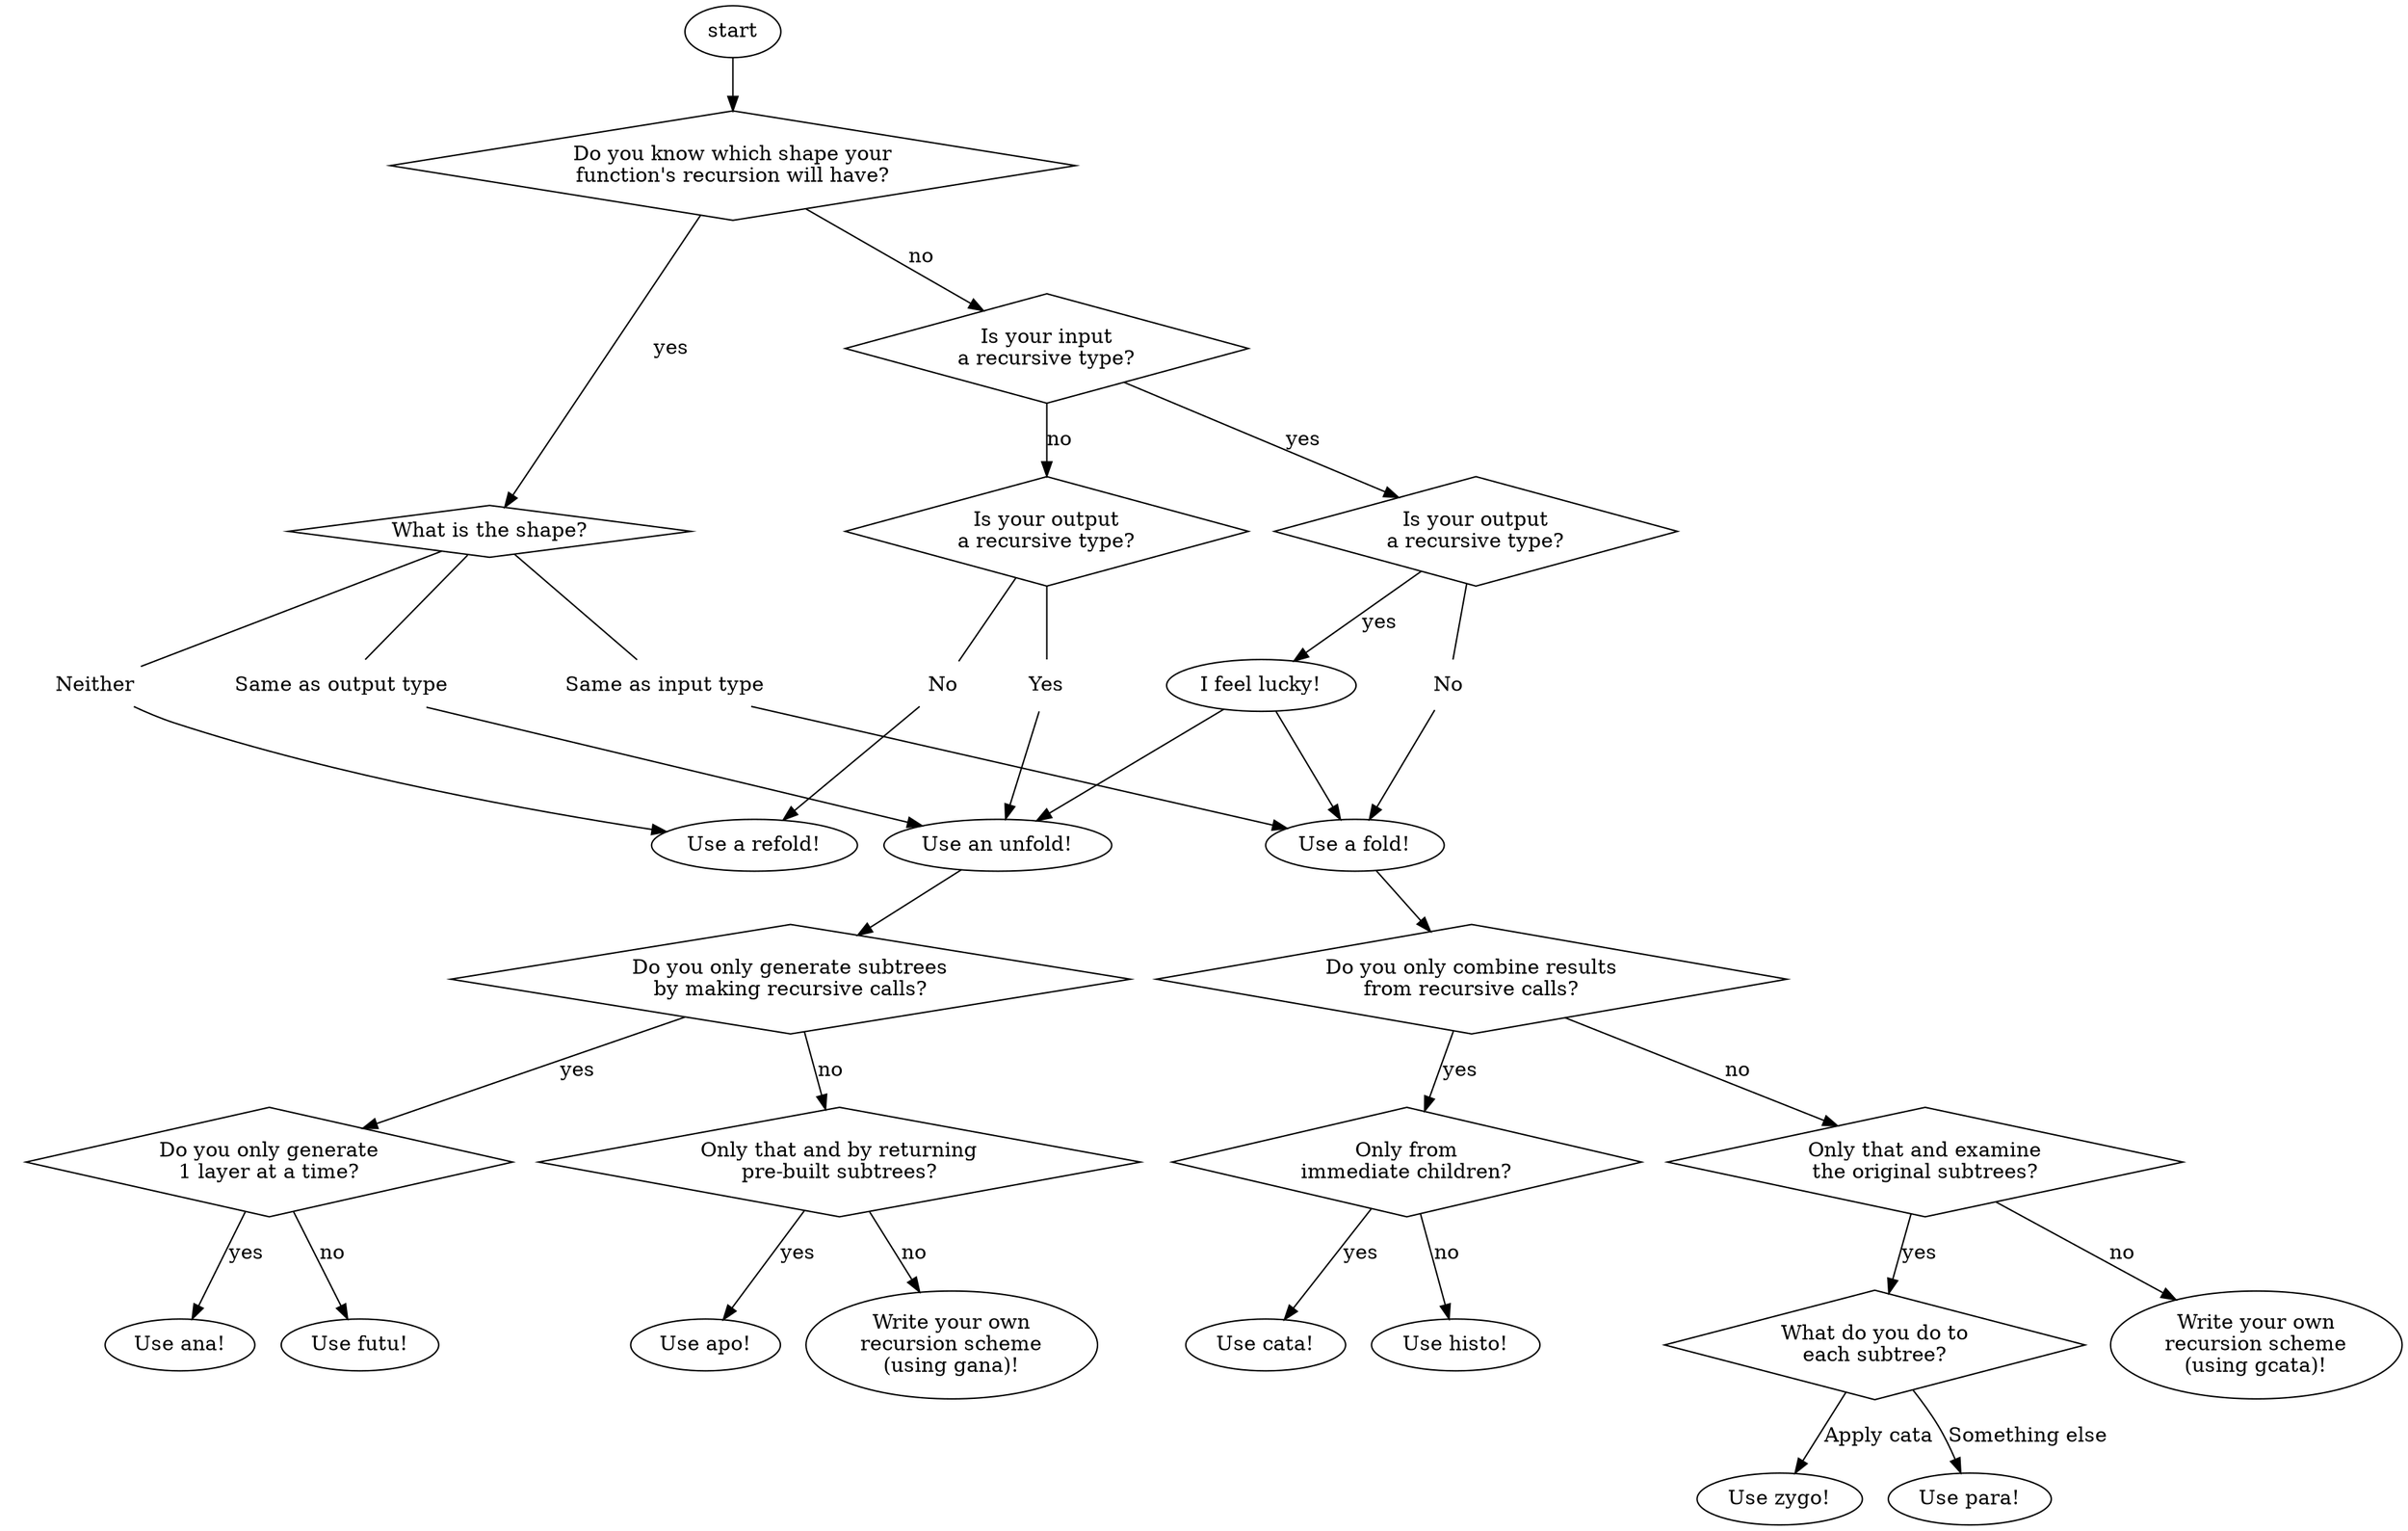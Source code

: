 digraph {
  decision1 [label="Is your input\na recursive type?"];
  decision1_1 [label="Is your output\na recursive type?"];
  decision1_2 [label="Is your output\na recursive type?"];
  decision1_2_yes [label="Yes"];
  decision1_2_no [label="No"];
  decision1_1_no [label="No"];
  choose_either [label="I feel lucky!"];
  start_folds [label="Use a fold!"];
  start_unfolds [label="Use an unfold!"];
  start_refolds [label="Use a refold!"];
  decision0, decision1, decision1_1, decision1_2, expert_decision1, fold1,fold2,fold3,fold4,unfold1,unfold2,unfold3 [shape=diamond];
  fold1 [label="Do you only combine results\nfrom recursive calls?"];
  fold2 [label="Only from\nimmediate children?"];
  fold3 [label="Only that and examine\nthe original subtrees?"];
  fold4 [label="What do you do to\neach subtree?"];
  gcata [label="Write your own\nrecursion scheme\n(using gcata)!"];
  cata [label="Use cata!"];
  histo [label="Use histo!"];
  zygo [label="Use zygo!"];
  para [label="Use para!"];
  unfold1 [label="Do you only generate subtrees\nby making recursive calls?"]
  unfold2 [label="Do you only generate\n1 layer at a time?"]
  unfold3 [label="Only that and by returning\npre-built subtrees?"]
  ana [label="Use ana!"];
  apo [label="Use apo!"];
  futu [label="Use futu!"];
  gana [label="Write your own\nrecursion scheme\n(using gana)!"];
  decision0 [label="Do you know which shape your\nfunction's recursion will have?"];
  expert_decision1 [label="What is the shape?"];
  same_as_input_type[label="Same as input type"];
  same_as_output_type[label="Same as output type"];
  neither[label="Neither"];
  decision1_2_yes, decision1_2_no, decision1_1_no, same_as_input_type, same_as_output_type, neither [color=invis];

  start -> decision0;
  decision0 -> decision1 [label=no];
  decision0 -> expert_decision1 [label=yes];
  decision1_1 -> decision1_1_no [dir=none];
  decision1_2 -> decision1_2_yes [dir=none];
  decision1_2 -> decision1_2_no [dir=none];

  decision1_1_no -> start_folds [minlen=2];
  decision1_2_yes -> start_unfolds [minlen=2];
  decision1_2_no -> start_refolds [minlen=2];

  subgraph cluster_beginner {
    color=invis;
    decision1 -> decision1_1 [label=yes];
    decision1 -> decision1_2 [label=no];
    decision1_1 -> choose_either [label=yes];
    decision1_1_no;
    decision1_2_yes;
    decision1_2_no;
  }

  subgraph cluster_expert {
    color=invis;
    expert_decision1;
    same_as_input_type;
    same_as_output_type;
    neither;
  }

  expert_decision1 -> same_as_input_type [dir=none];
  same_as_input_type -> start_folds [minlen=2];
  expert_decision1 -> same_as_output_type [dir=none];
  same_as_output_type -> start_unfolds [minlen=2];
  expert_decision1 -> neither [dir=none];
  neither -> start_refolds [minlen=2];

  choose_either -> start_folds;
  choose_either -> start_unfolds;
  choose_either -> start_refolds [style=invis];

  start_folds -> fold1;
  fold1 -> fold2 [label="yes"]
  fold1 -> fold3 [label="no"]
  fold2 -> cata [label="yes"];
  fold2 -> histo [label="no"];
  fold3 -> fold4 [label="yes"];
  fold3 -> gcata [label="no"];
  fold4 -> zygo [label="Apply cata"];
  fold4 -> para [label="Something else"];

  start_unfolds -> unfold1;
  unfold1 -> unfold2 [label="yes"];
  unfold1 -> unfold3 [label="no"];
  unfold2 -> ana [label="yes"];
  unfold2 -> futu [label="no"];
  unfold3 -> apo [label="yes"];
  unfold3 -> gana [label="no"];
}
